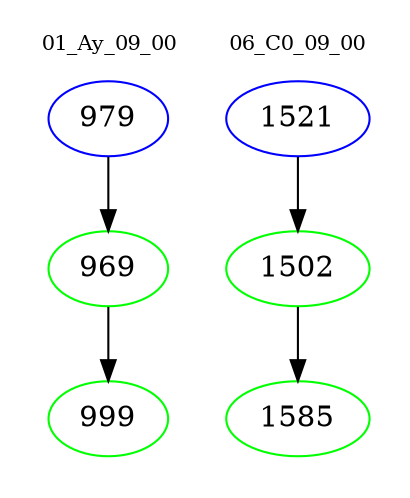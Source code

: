 digraph{
subgraph cluster_0 {
color = white
label = "01_Ay_09_00";
fontsize=10;
T0_979 [label="979", color="blue"]
T0_979 -> T0_969 [color="black"]
T0_969 [label="969", color="green"]
T0_969 -> T0_999 [color="black"]
T0_999 [label="999", color="green"]
}
subgraph cluster_1 {
color = white
label = "06_C0_09_00";
fontsize=10;
T1_1521 [label="1521", color="blue"]
T1_1521 -> T1_1502 [color="black"]
T1_1502 [label="1502", color="green"]
T1_1502 -> T1_1585 [color="black"]
T1_1585 [label="1585", color="green"]
}
}
